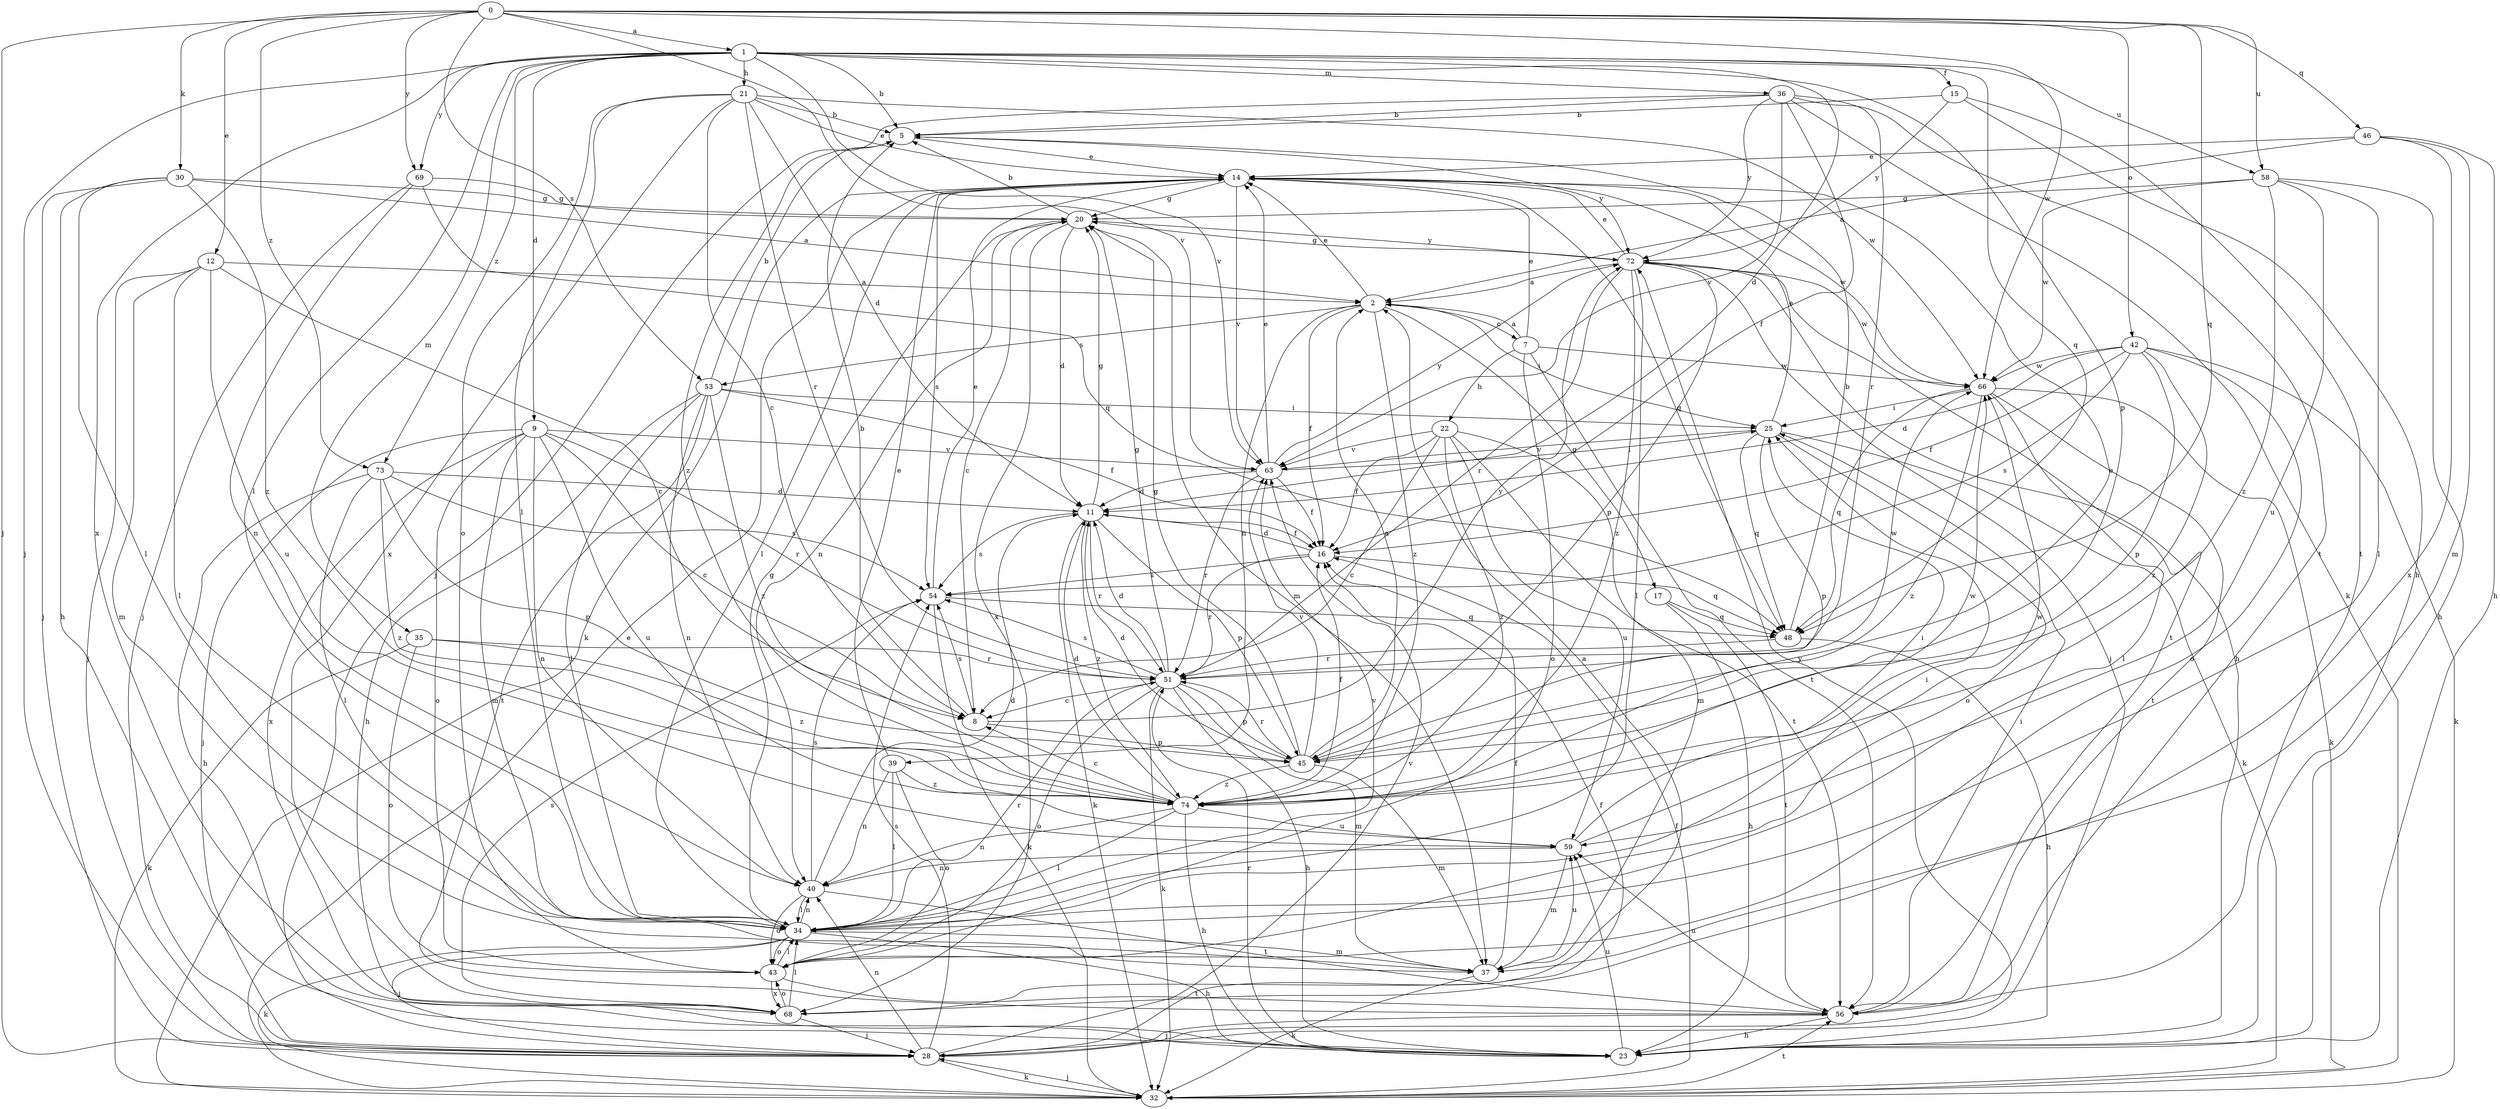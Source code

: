 strict digraph  {
0;
1;
2;
5;
7;
8;
9;
11;
12;
14;
15;
16;
17;
20;
21;
22;
23;
25;
28;
30;
32;
34;
35;
36;
37;
39;
40;
42;
43;
45;
46;
48;
51;
53;
54;
56;
58;
59;
63;
66;
68;
69;
72;
73;
74;
0 -> 1  [label=a];
0 -> 12  [label=e];
0 -> 28  [label=j];
0 -> 30  [label=k];
0 -> 42  [label=o];
0 -> 46  [label=q];
0 -> 48  [label=q];
0 -> 53  [label=s];
0 -> 58  [label=u];
0 -> 63  [label=v];
0 -> 66  [label=w];
0 -> 69  [label=y];
0 -> 73  [label=z];
1 -> 5  [label=b];
1 -> 9  [label=d];
1 -> 11  [label=d];
1 -> 15  [label=f];
1 -> 21  [label=h];
1 -> 28  [label=j];
1 -> 34  [label=l];
1 -> 35  [label=m];
1 -> 36  [label=m];
1 -> 45  [label=p];
1 -> 48  [label=q];
1 -> 58  [label=u];
1 -> 63  [label=v];
1 -> 68  [label=x];
1 -> 69  [label=y];
1 -> 73  [label=z];
2 -> 7  [label=c];
2 -> 14  [label=e];
2 -> 16  [label=f];
2 -> 17  [label=g];
2 -> 25  [label=i];
2 -> 39  [label=n];
2 -> 53  [label=s];
2 -> 74  [label=z];
5 -> 14  [label=e];
5 -> 72  [label=y];
5 -> 74  [label=z];
7 -> 2  [label=a];
7 -> 14  [label=e];
7 -> 22  [label=h];
7 -> 43  [label=o];
7 -> 56  [label=t];
7 -> 66  [label=w];
8 -> 5  [label=b];
8 -> 45  [label=p];
8 -> 54  [label=s];
8 -> 72  [label=y];
9 -> 8  [label=c];
9 -> 28  [label=j];
9 -> 37  [label=m];
9 -> 40  [label=n];
9 -> 43  [label=o];
9 -> 51  [label=r];
9 -> 59  [label=u];
9 -> 63  [label=v];
9 -> 68  [label=x];
11 -> 16  [label=f];
11 -> 20  [label=g];
11 -> 32  [label=k];
11 -> 45  [label=p];
11 -> 51  [label=r];
11 -> 54  [label=s];
11 -> 74  [label=z];
12 -> 2  [label=a];
12 -> 8  [label=c];
12 -> 28  [label=j];
12 -> 34  [label=l];
12 -> 37  [label=m];
12 -> 59  [label=u];
14 -> 20  [label=g];
14 -> 32  [label=k];
14 -> 34  [label=l];
14 -> 48  [label=q];
14 -> 54  [label=s];
14 -> 63  [label=v];
14 -> 66  [label=w];
15 -> 5  [label=b];
15 -> 23  [label=h];
15 -> 56  [label=t];
15 -> 72  [label=y];
16 -> 11  [label=d];
16 -> 48  [label=q];
16 -> 51  [label=r];
16 -> 54  [label=s];
17 -> 23  [label=h];
17 -> 48  [label=q];
17 -> 56  [label=t];
20 -> 5  [label=b];
20 -> 8  [label=c];
20 -> 11  [label=d];
20 -> 37  [label=m];
20 -> 40  [label=n];
20 -> 68  [label=x];
20 -> 72  [label=y];
21 -> 5  [label=b];
21 -> 8  [label=c];
21 -> 11  [label=d];
21 -> 14  [label=e];
21 -> 34  [label=l];
21 -> 43  [label=o];
21 -> 51  [label=r];
21 -> 66  [label=w];
21 -> 68  [label=x];
22 -> 8  [label=c];
22 -> 16  [label=f];
22 -> 37  [label=m];
22 -> 56  [label=t];
22 -> 59  [label=u];
22 -> 63  [label=v];
22 -> 74  [label=z];
23 -> 51  [label=r];
23 -> 59  [label=u];
25 -> 14  [label=e];
25 -> 32  [label=k];
25 -> 43  [label=o];
25 -> 45  [label=p];
25 -> 48  [label=q];
25 -> 63  [label=v];
28 -> 16  [label=f];
28 -> 32  [label=k];
28 -> 40  [label=n];
28 -> 54  [label=s];
28 -> 63  [label=v];
28 -> 72  [label=y];
30 -> 2  [label=a];
30 -> 20  [label=g];
30 -> 23  [label=h];
30 -> 28  [label=j];
30 -> 34  [label=l];
30 -> 74  [label=z];
32 -> 14  [label=e];
32 -> 16  [label=f];
32 -> 28  [label=j];
32 -> 56  [label=t];
34 -> 20  [label=g];
34 -> 23  [label=h];
34 -> 25  [label=i];
34 -> 28  [label=j];
34 -> 32  [label=k];
34 -> 37  [label=m];
34 -> 40  [label=n];
34 -> 43  [label=o];
34 -> 51  [label=r];
34 -> 63  [label=v];
35 -> 32  [label=k];
35 -> 43  [label=o];
35 -> 51  [label=r];
35 -> 74  [label=z];
36 -> 5  [label=b];
36 -> 16  [label=f];
36 -> 28  [label=j];
36 -> 32  [label=k];
36 -> 51  [label=r];
36 -> 56  [label=t];
36 -> 63  [label=v];
36 -> 72  [label=y];
37 -> 16  [label=f];
37 -> 32  [label=k];
37 -> 59  [label=u];
39 -> 14  [label=e];
39 -> 34  [label=l];
39 -> 40  [label=n];
39 -> 43  [label=o];
39 -> 74  [label=z];
40 -> 11  [label=d];
40 -> 34  [label=l];
40 -> 43  [label=o];
40 -> 54  [label=s];
40 -> 56  [label=t];
42 -> 11  [label=d];
42 -> 16  [label=f];
42 -> 32  [label=k];
42 -> 43  [label=o];
42 -> 45  [label=p];
42 -> 54  [label=s];
42 -> 66  [label=w];
42 -> 74  [label=z];
43 -> 34  [label=l];
43 -> 56  [label=t];
43 -> 68  [label=x];
45 -> 2  [label=a];
45 -> 11  [label=d];
45 -> 14  [label=e];
45 -> 20  [label=g];
45 -> 37  [label=m];
45 -> 51  [label=r];
45 -> 63  [label=v];
45 -> 74  [label=z];
46 -> 2  [label=a];
46 -> 14  [label=e];
46 -> 23  [label=h];
46 -> 37  [label=m];
46 -> 68  [label=x];
48 -> 5  [label=b];
48 -> 23  [label=h];
48 -> 51  [label=r];
51 -> 8  [label=c];
51 -> 11  [label=d];
51 -> 20  [label=g];
51 -> 23  [label=h];
51 -> 32  [label=k];
51 -> 37  [label=m];
51 -> 43  [label=o];
51 -> 45  [label=p];
51 -> 54  [label=s];
51 -> 66  [label=w];
53 -> 5  [label=b];
53 -> 16  [label=f];
53 -> 23  [label=h];
53 -> 25  [label=i];
53 -> 34  [label=l];
53 -> 40  [label=n];
53 -> 56  [label=t];
53 -> 74  [label=z];
54 -> 14  [label=e];
54 -> 32  [label=k];
54 -> 48  [label=q];
56 -> 23  [label=h];
56 -> 25  [label=i];
56 -> 28  [label=j];
56 -> 59  [label=u];
58 -> 20  [label=g];
58 -> 23  [label=h];
58 -> 34  [label=l];
58 -> 59  [label=u];
58 -> 66  [label=w];
58 -> 74  [label=z];
59 -> 25  [label=i];
59 -> 37  [label=m];
59 -> 40  [label=n];
59 -> 66  [label=w];
63 -> 11  [label=d];
63 -> 14  [label=e];
63 -> 16  [label=f];
63 -> 25  [label=i];
63 -> 51  [label=r];
63 -> 72  [label=y];
66 -> 25  [label=i];
66 -> 32  [label=k];
66 -> 34  [label=l];
66 -> 48  [label=q];
66 -> 56  [label=t];
66 -> 74  [label=z];
68 -> 2  [label=a];
68 -> 28  [label=j];
68 -> 34  [label=l];
68 -> 43  [label=o];
68 -> 54  [label=s];
69 -> 20  [label=g];
69 -> 28  [label=j];
69 -> 40  [label=n];
69 -> 48  [label=q];
72 -> 2  [label=a];
72 -> 14  [label=e];
72 -> 20  [label=g];
72 -> 23  [label=h];
72 -> 28  [label=j];
72 -> 34  [label=l];
72 -> 45  [label=p];
72 -> 51  [label=r];
72 -> 56  [label=t];
72 -> 66  [label=w];
72 -> 74  [label=z];
73 -> 11  [label=d];
73 -> 23  [label=h];
73 -> 34  [label=l];
73 -> 45  [label=p];
73 -> 54  [label=s];
73 -> 74  [label=z];
74 -> 8  [label=c];
74 -> 11  [label=d];
74 -> 16  [label=f];
74 -> 23  [label=h];
74 -> 34  [label=l];
74 -> 40  [label=n];
74 -> 59  [label=u];
74 -> 66  [label=w];
}
